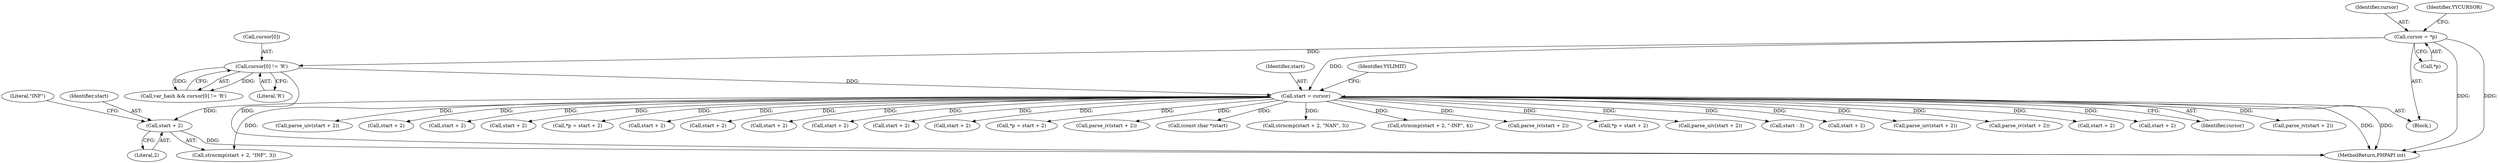 digraph "0_php-src_16b3003ffc6393e250f069aa28a78dc5a2c064b2_0@pointer" {
"1001858" [label="(Call,start + 2)"];
"1000142" [label="(Call,start = cursor)"];
"1000133" [label="(Call,cursor[0] != 'R')"];
"1000119" [label="(Call,cursor = *p)"];
"1000965" [label="(Call,start + 2)"];
"1000137" [label="(Literal,'R')"];
"1000120" [label="(Identifier,cursor)"];
"1001983" [label="(Call,start - 3)"];
"1001857" [label="(Call,strncmp(start + 2, \"INF\", 3))"];
"1001264" [label="(Call,start + 2)"];
"1001859" [label="(Identifier,start)"];
"1000490" [label="(Call,parse_uiv(start + 2))"];
"1002101" [label="(Call,parse_iv(start + 2))"];
"1000121" [label="(Call,*p)"];
"1000151" [label="(Identifier,YYLIMIT)"];
"1002102" [label="(Call,start + 2)"];
"1000491" [label="(Call,start + 2)"];
"1001858" [label="(Call,start + 2)"];
"1000144" [label="(Identifier,cursor)"];
"1000119" [label="(Call,cursor = *p)"];
"1000964" [label="(Call,parse_iv(start + 2))"];
"1001263" [label="(Call,parse_uiv(start + 2))"];
"1000125" [label="(Identifier,YYCURSOR)"];
"1001861" [label="(Literal,\"INF\")"];
"1002218" [label="(Call,start + 2)"];
"1000143" [label="(Identifier,start)"];
"1001092" [label="(Call,start + 2)"];
"1000131" [label="(Call,var_hash && cursor[0] != 'R')"];
"1000110" [label="(Block,)"];
"1001105" [label="(Call,*p = start + 2)"];
"1001872" [label="(Call,start + 2)"];
"1002361" [label="(Call,start + 2)"];
"1000133" [label="(Call,cursor[0] != 'R')"];
"1001844" [label="(Call,start + 2)"];
"1000511" [label="(Call,start + 2)"];
"1001280" [label="(Call,start + 2)"];
"1001860" [label="(Literal,2)"];
"1000134" [label="(Call,cursor[0])"];
"1001108" [label="(Call,start + 2)"];
"1001277" [label="(Call,*p = start + 2)"];
"1002217" [label="(Call,parse_iv(start + 2))"];
"1001631" [label="(Call,(const char *)start)"];
"1001843" [label="(Call,strncmp(start + 2, \"NAN\", 3))"];
"1000142" [label="(Call,start = cursor)"];
"1002403" [label="(MethodReturn,PHPAPI int)"];
"1001871" [label="(Call,strncmp(start + 2, \"-INF\", 4))"];
"1002360" [label="(Call,parse_iv(start + 2))"];
"1000508" [label="(Call,*p = start + 2)"];
"1001091" [label="(Call,parse_uiv(start + 2))"];
"1001858" -> "1001857"  [label="AST: "];
"1001858" -> "1001860"  [label="CFG: "];
"1001859" -> "1001858"  [label="AST: "];
"1001860" -> "1001858"  [label="AST: "];
"1001861" -> "1001858"  [label="CFG: "];
"1001858" -> "1002403"  [label="DDG: "];
"1000142" -> "1001858"  [label="DDG: "];
"1000142" -> "1000110"  [label="AST: "];
"1000142" -> "1000144"  [label="CFG: "];
"1000143" -> "1000142"  [label="AST: "];
"1000144" -> "1000142"  [label="AST: "];
"1000151" -> "1000142"  [label="CFG: "];
"1000142" -> "1002403"  [label="DDG: "];
"1000142" -> "1002403"  [label="DDG: "];
"1000133" -> "1000142"  [label="DDG: "];
"1000119" -> "1000142"  [label="DDG: "];
"1000142" -> "1000490"  [label="DDG: "];
"1000142" -> "1000491"  [label="DDG: "];
"1000142" -> "1000508"  [label="DDG: "];
"1000142" -> "1000511"  [label="DDG: "];
"1000142" -> "1000964"  [label="DDG: "];
"1000142" -> "1000965"  [label="DDG: "];
"1000142" -> "1001091"  [label="DDG: "];
"1000142" -> "1001092"  [label="DDG: "];
"1000142" -> "1001105"  [label="DDG: "];
"1000142" -> "1001108"  [label="DDG: "];
"1000142" -> "1001263"  [label="DDG: "];
"1000142" -> "1001264"  [label="DDG: "];
"1000142" -> "1001277"  [label="DDG: "];
"1000142" -> "1001280"  [label="DDG: "];
"1000142" -> "1001631"  [label="DDG: "];
"1000142" -> "1001843"  [label="DDG: "];
"1000142" -> "1001844"  [label="DDG: "];
"1000142" -> "1001857"  [label="DDG: "];
"1000142" -> "1001871"  [label="DDG: "];
"1000142" -> "1001872"  [label="DDG: "];
"1000142" -> "1001983"  [label="DDG: "];
"1000142" -> "1002101"  [label="DDG: "];
"1000142" -> "1002102"  [label="DDG: "];
"1000142" -> "1002217"  [label="DDG: "];
"1000142" -> "1002218"  [label="DDG: "];
"1000142" -> "1002360"  [label="DDG: "];
"1000142" -> "1002361"  [label="DDG: "];
"1000133" -> "1000131"  [label="AST: "];
"1000133" -> "1000137"  [label="CFG: "];
"1000134" -> "1000133"  [label="AST: "];
"1000137" -> "1000133"  [label="AST: "];
"1000131" -> "1000133"  [label="CFG: "];
"1000133" -> "1002403"  [label="DDG: "];
"1000133" -> "1000131"  [label="DDG: "];
"1000133" -> "1000131"  [label="DDG: "];
"1000119" -> "1000133"  [label="DDG: "];
"1000119" -> "1000110"  [label="AST: "];
"1000119" -> "1000121"  [label="CFG: "];
"1000120" -> "1000119"  [label="AST: "];
"1000121" -> "1000119"  [label="AST: "];
"1000125" -> "1000119"  [label="CFG: "];
"1000119" -> "1002403"  [label="DDG: "];
"1000119" -> "1002403"  [label="DDG: "];
}
